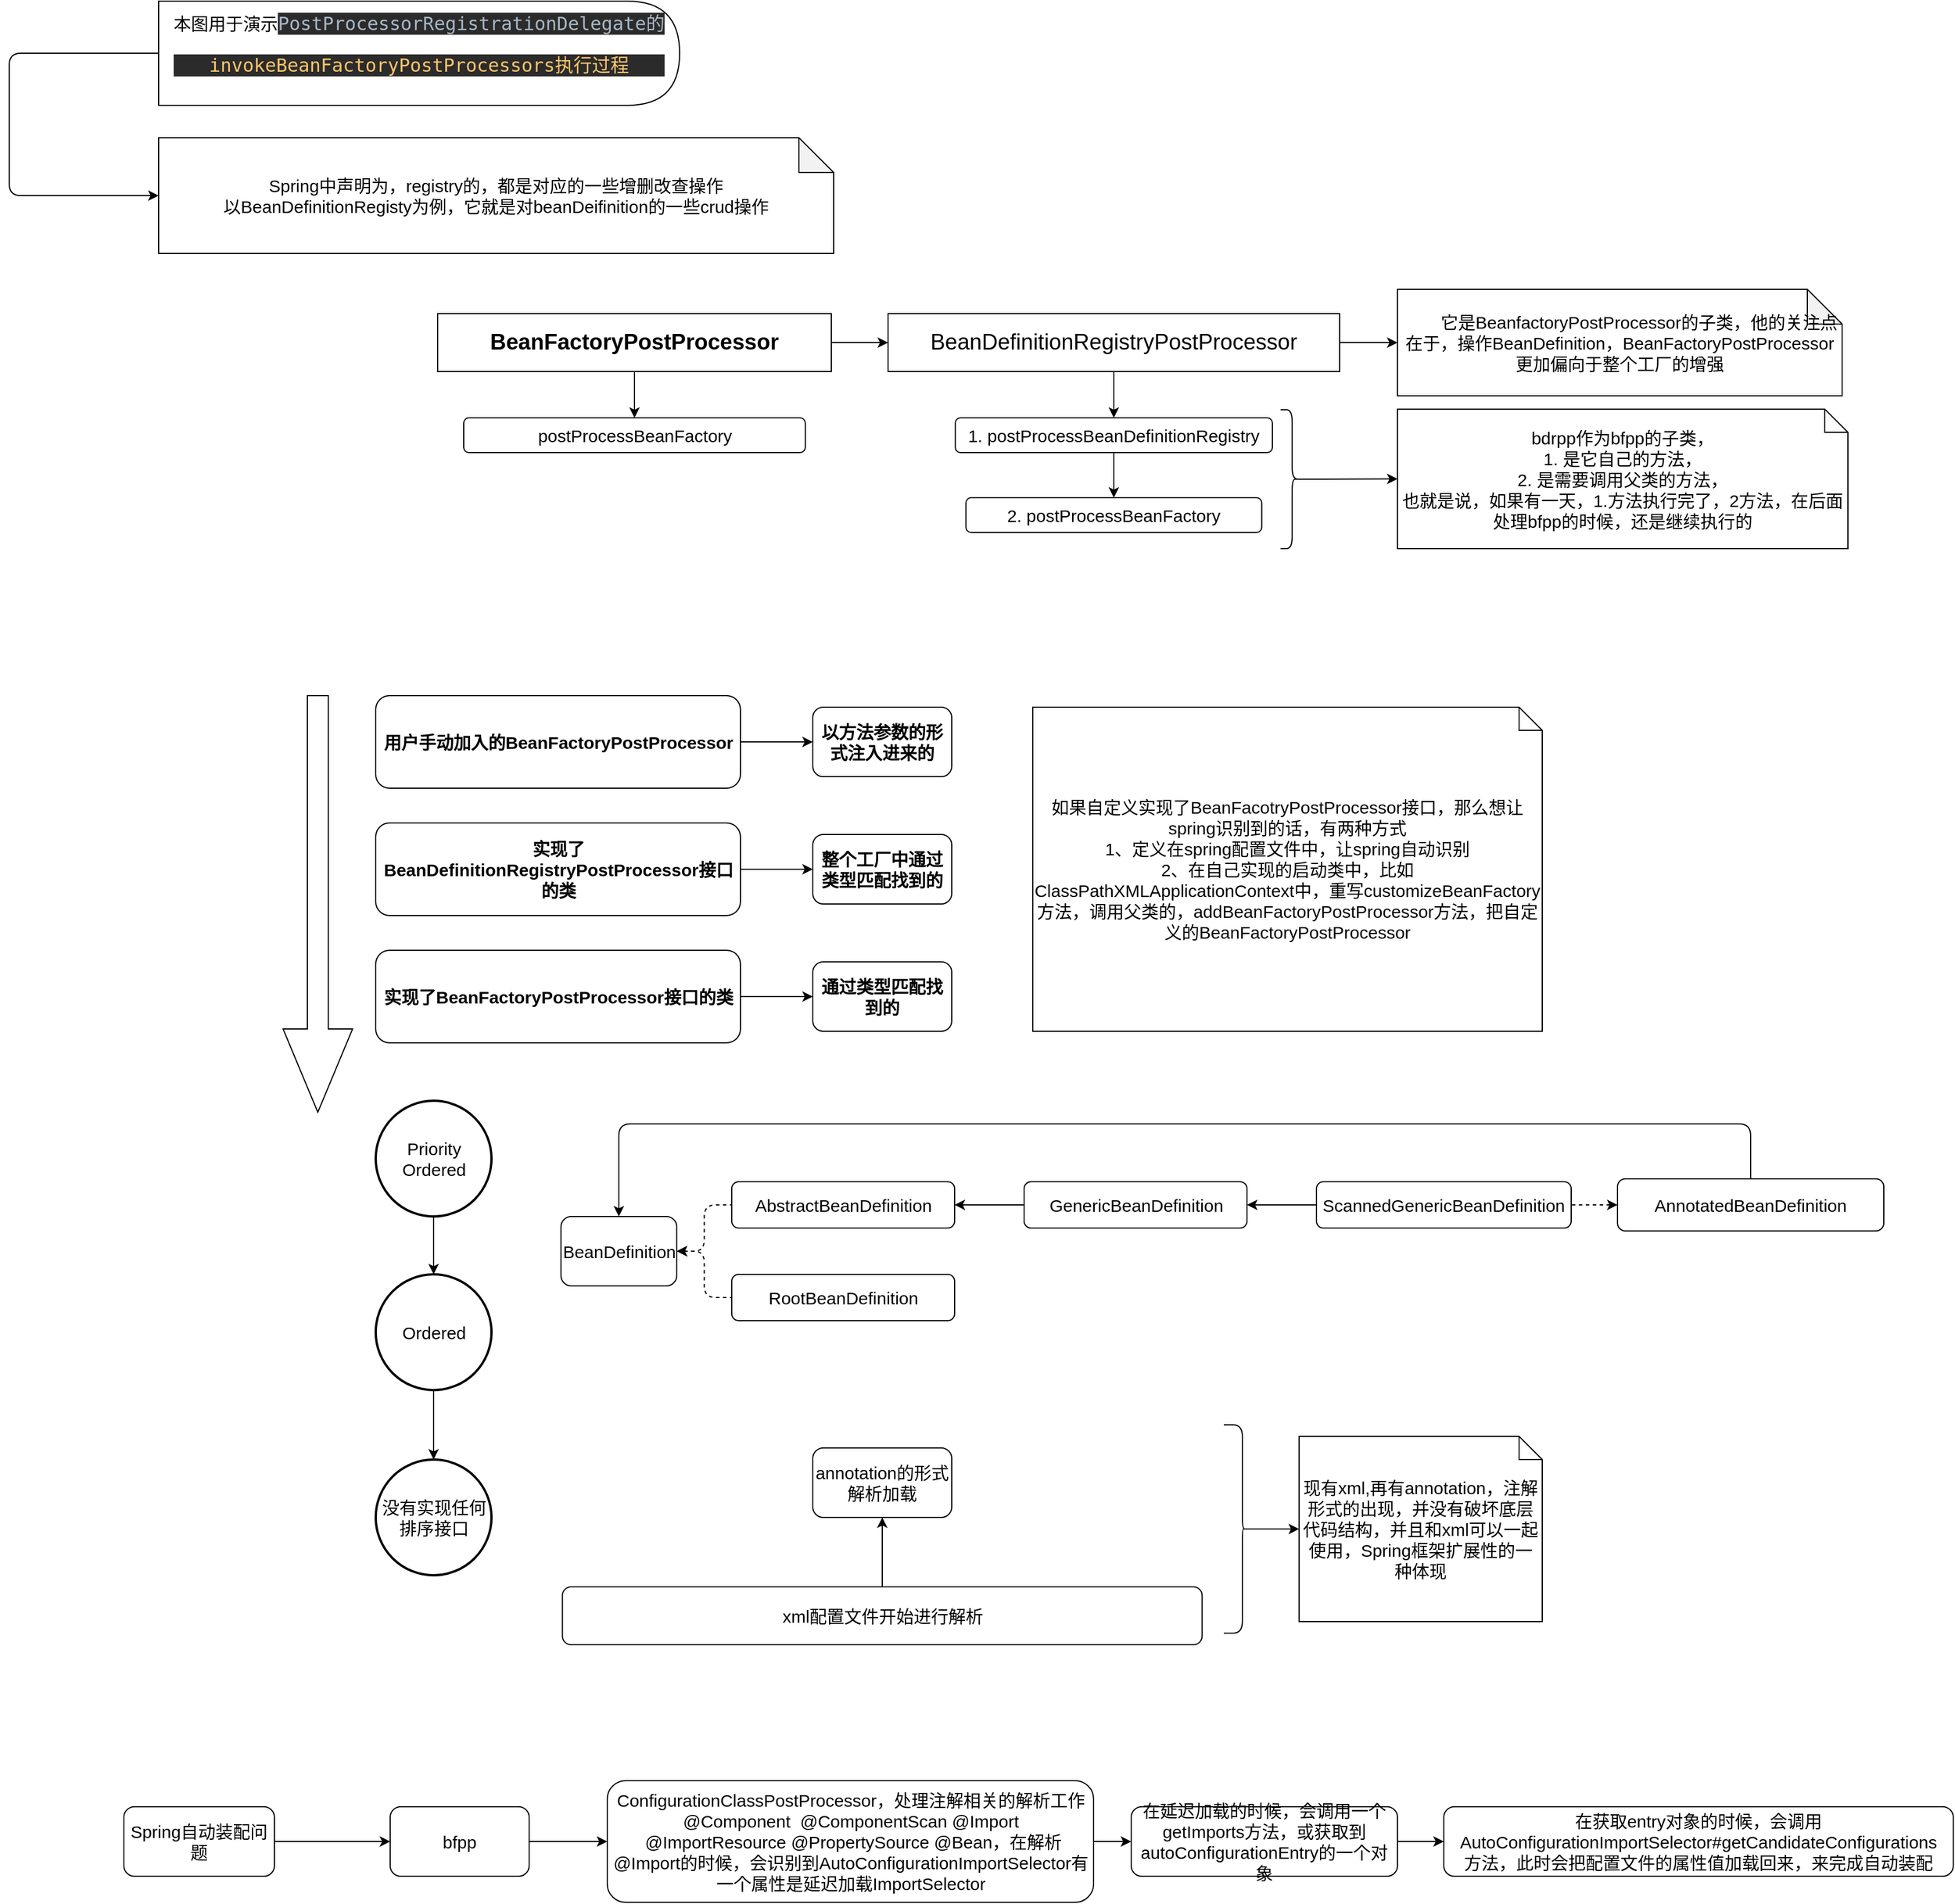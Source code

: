 <mxfile>
    <diagram id="AKpcfMyupfmr6bvoD8BU" name="Page-1">
        <mxGraphModel dx="1285" dy="917" grid="0" gridSize="10" guides="1" tooltips="1" connect="1" arrows="1" fold="1" page="1" pageScale="1" pageWidth="10000000" pageHeight="10000000" math="0" shadow="0">
            <root>
                <mxCell id="0"/>
                <mxCell id="1" parent="0"/>
                <mxCell id="8" style="edgeStyle=none;html=1;exitX=1;exitY=0.5;exitDx=0;exitDy=0;entryX=0;entryY=0.5;entryDx=0;entryDy=0;" parent="1" source="2" target="3" edge="1">
                    <mxGeometry relative="1" as="geometry">
                        <Array as="points"/>
                    </mxGeometry>
                </mxCell>
                <mxCell id="21" style="edgeStyle=none;html=1;exitX=0.5;exitY=1;exitDx=0;exitDy=0;fontSize=15;" parent="1" source="2" target="22" edge="1">
                    <mxGeometry relative="1" as="geometry">
                        <mxPoint x="691" y="400" as="targetPoint"/>
                    </mxGeometry>
                </mxCell>
                <mxCell id="2" value="&lt;b&gt;&lt;font style=&quot;font-size: 19px&quot;&gt;BeanFactoryPostProcessor&lt;/font&gt;&lt;/b&gt;" style="rounded=0;whiteSpace=wrap;html=1;" parent="1" vertex="1">
                    <mxGeometry x="521" y="310" width="340" height="50" as="geometry"/>
                </mxCell>
                <mxCell id="19" style="edgeStyle=none;html=1;exitX=0.5;exitY=1;exitDx=0;exitDy=0;fontSize=15;" parent="1" source="3" target="20" edge="1">
                    <mxGeometry relative="1" as="geometry">
                        <mxPoint x="1105" y="420" as="targetPoint"/>
                    </mxGeometry>
                </mxCell>
                <mxCell id="83" style="edgeStyle=elbowEdgeStyle;html=1;exitX=1;exitY=0.5;exitDx=0;exitDy=0;entryX=0;entryY=0.5;entryDx=0;entryDy=0;entryPerimeter=0;" edge="1" parent="1" source="3" target="78">
                    <mxGeometry relative="1" as="geometry"/>
                </mxCell>
                <mxCell id="3" value="&lt;font style=&quot;font-size: 19px&quot;&gt;BeanDefinitionRegistryPostProcessor&lt;/font&gt;" style="rounded=0;whiteSpace=wrap;html=1;" parent="1" vertex="1">
                    <mxGeometry x="910" y="310" width="390" height="50" as="geometry"/>
                </mxCell>
                <mxCell id="4" value="" style="shape=singleArrow;direction=south;whiteSpace=wrap;html=1;" parent="1" vertex="1">
                    <mxGeometry x="387.5" y="640" width="60" height="360" as="geometry"/>
                </mxCell>
                <mxCell id="11" style="edgeStyle=none;html=1;exitX=1;exitY=0.5;exitDx=0;exitDy=0;" parent="1" source="5" target="6" edge="1">
                    <mxGeometry relative="1" as="geometry"/>
                </mxCell>
                <mxCell id="5" value="用户手动加入的BeanFactoryPostProcessor" style="rounded=1;whiteSpace=wrap;html=1;fontSize=15;fontStyle=1" parent="1" vertex="1">
                    <mxGeometry x="467.5" y="640" width="315" height="80" as="geometry"/>
                </mxCell>
                <mxCell id="6" value="以方法参数的形式注入进来的" style="rounded=1;whiteSpace=wrap;html=1;fontSize=15;fontStyle=1" parent="1" vertex="1">
                    <mxGeometry x="845" y="650" width="120" height="60" as="geometry"/>
                </mxCell>
                <mxCell id="7" value="整个工厂中通过类型匹配找到的" style="rounded=1;whiteSpace=wrap;html=1;fontSize=15;fontStyle=1" parent="1" vertex="1">
                    <mxGeometry x="845" y="760" width="120" height="60" as="geometry"/>
                </mxCell>
                <mxCell id="10" style="edgeStyle=none;html=1;exitX=1;exitY=0.5;exitDx=0;exitDy=0;" parent="1" source="9" target="7" edge="1">
                    <mxGeometry relative="1" as="geometry"/>
                </mxCell>
                <mxCell id="9" value="实现了BeanDefinitionRegistryPostProcessor接口的类" style="rounded=1;whiteSpace=wrap;html=1;fontSize=15;fontStyle=1" parent="1" vertex="1">
                    <mxGeometry x="467.5" y="750" width="315" height="80" as="geometry"/>
                </mxCell>
                <mxCell id="12" value="通过类型匹配找到的" style="rounded=1;whiteSpace=wrap;html=1;fontSize=15;fontStyle=1" parent="1" vertex="1">
                    <mxGeometry x="845" y="870" width="120" height="60" as="geometry"/>
                </mxCell>
                <mxCell id="13" style="edgeStyle=none;html=1;exitX=1;exitY=0.5;exitDx=0;exitDy=0;" parent="1" source="14" target="12" edge="1">
                    <mxGeometry relative="1" as="geometry"/>
                </mxCell>
                <mxCell id="14" value="实现了BeanFactoryPostProcessor接口的类" style="rounded=1;whiteSpace=wrap;html=1;fontSize=15;fontStyle=1" parent="1" vertex="1">
                    <mxGeometry x="467.5" y="860" width="315" height="80" as="geometry"/>
                </mxCell>
                <mxCell id="15" value="如果自定义实现了BeanFacotryPostProcessor接口，那么想让spring识别到的话，有两种方式&lt;br&gt;1、定义在spring配置文件中，让spring自动识别&lt;br&gt;2、在自己实现的启动类中，比如ClassPathXMLApplicationContext中，重写customizeBeanFactory方法，调用父类的，addBeanFactoryPostProcessor方法，把自定义的BeanFactoryPostProcessor" style="shape=note;size=20;whiteSpace=wrap;html=1;fontSize=15;" parent="1" vertex="1">
                    <mxGeometry x="1035" y="650" width="440" height="280" as="geometry"/>
                </mxCell>
                <mxCell id="24" style="edgeStyle=none;html=1;exitX=0.5;exitY=1;exitDx=0;exitDy=0;entryX=0.5;entryY=0;entryDx=0;entryDy=0;fontSize=15;" parent="1" source="20" target="23" edge="1">
                    <mxGeometry relative="1" as="geometry"/>
                </mxCell>
                <mxCell id="20" value="1. postProcessBeanDefinitionRegistry" style="rounded=1;whiteSpace=wrap;html=1;fontSize=15;" parent="1" vertex="1">
                    <mxGeometry x="968.07" y="400" width="273.88" height="30" as="geometry"/>
                </mxCell>
                <mxCell id="22" value="postProcessBeanFactory" style="rounded=1;whiteSpace=wrap;html=1;fontSize=15;" parent="1" vertex="1">
                    <mxGeometry x="543.5" y="400" width="295" height="30" as="geometry"/>
                </mxCell>
                <mxCell id="23" value="2. postProcessBeanFactory" style="rounded=1;whiteSpace=wrap;html=1;fontSize=15;" parent="1" vertex="1">
                    <mxGeometry x="977.26" y="469" width="255.5" height="30" as="geometry"/>
                </mxCell>
                <mxCell id="26" style="edgeStyle=none;html=1;exitX=0.1;exitY=0.5;exitDx=0;exitDy=0;exitPerimeter=0;fontSize=15;entryX=0;entryY=0.5;entryDx=0;entryDy=0;entryPerimeter=0;" parent="1" source="25" edge="1" target="27">
                    <mxGeometry relative="1" as="geometry">
                        <mxPoint x="1370" y="460" as="targetPoint"/>
                    </mxGeometry>
                </mxCell>
                <mxCell id="25" value="" style="shape=curlyBracket;whiteSpace=wrap;html=1;rounded=1;flipH=1;fontSize=15;" parent="1" vertex="1">
                    <mxGeometry x="1249" y="393" width="20" height="120" as="geometry"/>
                </mxCell>
                <mxCell id="27" value="bdrpp作为bfpp的子类，&lt;br&gt;1. 是它自己的方法，&lt;br&gt;2. 是需要调用父类的方法，&lt;br&gt;也就是说，如果有一天，1.方法执行完了，2方法，在后面处理bfpp的时候，还是继续执行的" style="shape=note;size=20;whiteSpace=wrap;html=1;fontSize=15;" parent="1" vertex="1">
                    <mxGeometry x="1350.01" y="392.5" width="389" height="120.5" as="geometry"/>
                </mxCell>
                <mxCell id="82" style="edgeStyle=elbowEdgeStyle;html=1;exitX=0;exitY=0.5;exitDx=0;exitDy=0;entryX=0;entryY=0.5;entryDx=0;entryDy=0;entryPerimeter=0;elbow=vertical;" edge="1" parent="1" source="28" target="80">
                    <mxGeometry relative="1" as="geometry">
                        <Array as="points">
                            <mxPoint x="151" y="154"/>
                        </Array>
                    </mxGeometry>
                </mxCell>
                <mxCell id="28" value="本图用于演示&lt;span style=&quot;background-color: rgb(43 , 43 , 43) ; color: rgb(169 , 183 , 198) ; font-family: &amp;#34;jetbrains mono extrabold&amp;#34; , monospace ; font-size: 12pt&quot;&gt;PostProcessorRegistrationDelegate的&lt;br&gt;&lt;/span&gt;&lt;pre style=&quot;background-color: #2b2b2b ; color: #a9b7c6 ; font-family: &amp;#34;jetbrains mono extrabold&amp;#34; , monospace ; font-size: 12.0pt&quot;&gt;&lt;span style=&quot;color: #ffc66d&quot;&gt;invokeBeanFactoryPostProcessors执行过程&lt;/span&gt;&lt;/pre&gt;" style="shape=delay;whiteSpace=wrap;html=1;fontSize=15;" parent="1" vertex="1">
                    <mxGeometry x="280" y="40" width="450" height="90" as="geometry"/>
                </mxCell>
                <mxCell id="30" style="edgeStyle=none;html=1;exitX=0.5;exitY=1;exitDx=0;exitDy=0;exitPerimeter=0;fontSize=15;" parent="1" source="29" edge="1">
                    <mxGeometry relative="1" as="geometry">
                        <mxPoint x="517.5" y="1140" as="targetPoint"/>
                    </mxGeometry>
                </mxCell>
                <mxCell id="29" value="Priority&lt;br&gt;Ordered" style="strokeWidth=2;html=1;shape=mxgraph.flowchart.start_2;whiteSpace=wrap;fontSize=15;" parent="1" vertex="1">
                    <mxGeometry x="467.5" y="990" width="100" height="100" as="geometry"/>
                </mxCell>
                <mxCell id="35" value="" style="edgeStyle=none;html=1;fontSize=15;" parent="1" source="32" target="34" edge="1">
                    <mxGeometry relative="1" as="geometry"/>
                </mxCell>
                <mxCell id="32" value="&lt;span&gt;Ordered&lt;/span&gt;" style="strokeWidth=2;html=1;shape=mxgraph.flowchart.start_2;whiteSpace=wrap;fontSize=15;" parent="1" vertex="1">
                    <mxGeometry x="467.5" y="1140" width="100" height="100" as="geometry"/>
                </mxCell>
                <mxCell id="34" value="没有实现任何排序接口" style="strokeWidth=2;html=1;shape=mxgraph.flowchart.start_2;whiteSpace=wrap;fontSize=15;" parent="1" vertex="1">
                    <mxGeometry x="467.5" y="1300" width="100" height="100" as="geometry"/>
                </mxCell>
                <mxCell id="46" style="edgeStyle=orthogonalEdgeStyle;html=1;exitX=1;exitY=0.5;exitDx=0;exitDy=0;entryX=0;entryY=0.5;entryDx=0;entryDy=0;fontSize=15;dashed=1;endArrow=none;endFill=0;startArrow=classic;startFill=1;" parent="1" source="39" target="45" edge="1">
                    <mxGeometry relative="1" as="geometry"/>
                </mxCell>
                <mxCell id="55" style="edgeStyle=orthogonalEdgeStyle;html=1;exitX=0.5;exitY=0;exitDx=0;exitDy=0;entryX=0.5;entryY=0;entryDx=0;entryDy=0;fontSize=15;endArrow=none;endFill=0;startArrow=classic;startFill=1;" parent="1" source="39" target="53" edge="1">
                    <mxGeometry relative="1" as="geometry">
                        <Array as="points">
                            <mxPoint x="677.5" y="1010"/>
                            <mxPoint x="1655.5" y="1010"/>
                        </Array>
                    </mxGeometry>
                </mxCell>
                <mxCell id="58" style="edgeStyle=orthogonalEdgeStyle;html=1;exitX=1;exitY=0.5;exitDx=0;exitDy=0;entryX=0;entryY=0.5;entryDx=0;entryDy=0;dashed=1;fontSize=15;endArrow=none;endFill=0;startArrow=classic;startFill=1;" parent="1" source="39" target="57" edge="1">
                    <mxGeometry relative="1" as="geometry"/>
                </mxCell>
                <mxCell id="39" value="BeanDefinition" style="rounded=1;whiteSpace=wrap;html=1;fontSize=15;" parent="1" vertex="1">
                    <mxGeometry x="627.5" y="1090" width="100" height="60" as="geometry"/>
                </mxCell>
                <mxCell id="49" value="" style="edgeStyle=orthogonalEdgeStyle;html=1;fontSize=15;endArrow=none;endFill=0;startArrow=classic;startFill=1;" parent="1" source="42" target="48" edge="1">
                    <mxGeometry relative="1" as="geometry"/>
                </mxCell>
                <mxCell id="42" value="GenericBeanDefinition" style="whiteSpace=wrap;html=1;rounded=1;fontSize=15;" parent="1" vertex="1">
                    <mxGeometry x="1027.5" y="1060" width="192.5" height="40" as="geometry"/>
                </mxCell>
                <mxCell id="45" value="RootBeanDefinition" style="rounded=1;whiteSpace=wrap;html=1;fontSize=15;" parent="1" vertex="1">
                    <mxGeometry x="775" y="1140" width="192.5" height="40" as="geometry"/>
                </mxCell>
                <mxCell id="48" value="ScannedGenericBeanDefinition" style="whiteSpace=wrap;html=1;rounded=1;fontSize=15;" parent="1" vertex="1">
                    <mxGeometry x="1280" y="1060" width="220" height="40" as="geometry"/>
                </mxCell>
                <mxCell id="54" value="" style="edgeStyle=orthogonalEdgeStyle;html=1;fontSize=15;dashed=1;endArrow=none;endFill=0;startArrow=classic;startFill=1;" parent="1" source="53" target="48" edge="1">
                    <mxGeometry relative="1" as="geometry"/>
                </mxCell>
                <mxCell id="53" value="AnnotatedBeanDefinition" style="rounded=1;whiteSpace=wrap;html=1;fontSize=15;" parent="1" vertex="1">
                    <mxGeometry x="1540" y="1057.5" width="230" height="45" as="geometry"/>
                </mxCell>
                <mxCell id="59" style="edgeStyle=orthogonalEdgeStyle;html=1;exitX=1;exitY=0.5;exitDx=0;exitDy=0;fontSize=15;endArrow=none;endFill=0;startArrow=classic;startFill=1;" parent="1" source="57" target="42" edge="1">
                    <mxGeometry relative="1" as="geometry"/>
                </mxCell>
                <mxCell id="57" value="AbstractBeanDefinition" style="whiteSpace=wrap;html=1;rounded=1;fontSize=15;" parent="1" vertex="1">
                    <mxGeometry x="775" y="1060" width="192.5" height="40" as="geometry"/>
                </mxCell>
                <mxCell id="63" style="edgeStyle=orthogonalEdgeStyle;html=1;exitX=0.5;exitY=0;exitDx=0;exitDy=0;fontSize=15;startArrow=none;startFill=0;endArrow=classic;endFill=1;" parent="1" source="60" target="61" edge="1">
                    <mxGeometry relative="1" as="geometry"/>
                </mxCell>
                <mxCell id="60" value="xml配置文件开始进行解析" style="rounded=1;whiteSpace=wrap;html=1;fontSize=15;" parent="1" vertex="1">
                    <mxGeometry x="628.75" y="1410" width="552.5" height="50" as="geometry"/>
                </mxCell>
                <mxCell id="61" value="annotation的形式解析加载" style="whiteSpace=wrap;html=1;rounded=1;fontSize=15;" parent="1" vertex="1">
                    <mxGeometry x="845" y="1290" width="120" height="60" as="geometry"/>
                </mxCell>
                <mxCell id="66" style="edgeStyle=orthogonalEdgeStyle;html=1;exitX=0.1;exitY=0.5;exitDx=0;exitDy=0;exitPerimeter=0;fontSize=15;startArrow=none;startFill=0;endArrow=classic;endFill=1;" parent="1" source="65" target="67" edge="1">
                    <mxGeometry relative="1" as="geometry">
                        <mxPoint x="1267.5" y="1360" as="targetPoint"/>
                    </mxGeometry>
                </mxCell>
                <mxCell id="65" value="" style="shape=curlyBracket;whiteSpace=wrap;html=1;rounded=1;flipH=1;fontSize=15;size=0.2;" parent="1" vertex="1">
                    <mxGeometry x="1200" y="1270" width="20" height="180" as="geometry"/>
                </mxCell>
                <mxCell id="67" value="现有xml,再有annotation，注解形式的出现，并没有破坏底层代码结构，并且和xml可以一起使用，Spring框架扩展性的一种体现" style="shape=note;size=20;whiteSpace=wrap;html=1;fontSize=15;" parent="1" vertex="1">
                    <mxGeometry x="1265" y="1280" width="210" height="160" as="geometry"/>
                </mxCell>
                <mxCell id="70" value="" style="edgeStyle=orthogonalEdgeStyle;html=1;fontSize=15;startArrow=none;startFill=0;endArrow=classic;endFill=1;" parent="1" source="68" target="69" edge="1">
                    <mxGeometry relative="1" as="geometry"/>
                </mxCell>
                <mxCell id="68" value="bfpp" style="rounded=1;whiteSpace=wrap;html=1;fontSize=15;" parent="1" vertex="1">
                    <mxGeometry x="480" y="1600" width="120" height="60" as="geometry"/>
                </mxCell>
                <mxCell id="72" value="" style="edgeStyle=orthogonalEdgeStyle;html=1;fontSize=15;startArrow=none;startFill=0;endArrow=classic;endFill=1;" parent="1" source="69" target="71" edge="1">
                    <mxGeometry relative="1" as="geometry"/>
                </mxCell>
                <mxCell id="69" value="ConfigurationClassPostProcessor，处理注解相关的解析工作&lt;br&gt;@Component&amp;nbsp; @ComponentScan @Import&lt;br&gt;&amp;nbsp;@ImportResource @PropertySource @Bean，在解析@Import的时候，会识别到AutoConfigurationImportSelector有一个属性是延迟加载ImportSelector" style="rounded=1;whiteSpace=wrap;html=1;fontSize=15;" parent="1" vertex="1">
                    <mxGeometry x="667.5" y="1577.5" width="420" height="105" as="geometry"/>
                </mxCell>
                <mxCell id="75" value="" style="edgeStyle=orthogonalEdgeStyle;html=1;fontSize=15;startArrow=none;startFill=0;endArrow=classic;endFill=1;" parent="1" source="71" target="74" edge="1">
                    <mxGeometry relative="1" as="geometry"/>
                </mxCell>
                <mxCell id="71" value="在延迟加载的时候，会调用一个getImports方法，或获取到autoConfigurationEntry的一个对象" style="rounded=1;whiteSpace=wrap;html=1;fontSize=15;" parent="1" vertex="1">
                    <mxGeometry x="1120.01" y="1600" width="230" height="60" as="geometry"/>
                </mxCell>
                <mxCell id="74" value="在获取entry对象的时候，会调用AutoConfigurationImportSelector#getCandidateConfigurations&lt;br&gt;方法，此时会把配置文件的属性值加载回来，来完成自动装配" style="rounded=1;whiteSpace=wrap;html=1;fontSize=15;" parent="1" vertex="1">
                    <mxGeometry x="1390" y="1600" width="440" height="60" as="geometry"/>
                </mxCell>
                <mxCell id="77" value="" style="edgeStyle=orthogonalEdgeStyle;html=1;fontSize=15;startArrow=none;startFill=0;endArrow=classic;endFill=1;" parent="1" source="76" target="68" edge="1">
                    <mxGeometry relative="1" as="geometry"/>
                </mxCell>
                <mxCell id="76" value="Spring自动装配问题" style="rounded=1;whiteSpace=wrap;html=1;fontSize=15;" parent="1" vertex="1">
                    <mxGeometry x="250" y="1600" width="130" height="60" as="geometry"/>
                </mxCell>
                <mxCell id="78" value="&lt;span style=&quot;font-size: 15px&quot;&gt;&lt;span style=&quot;white-space: pre&quot;&gt;&#9;&lt;/span&gt;它是BeanfactoryPostProcessor的子类，他的关注点在于，操作BeanDefinition，BeanFactoryPostProcessor更加偏向于整个工厂的增强&lt;/span&gt;" style="shape=note;whiteSpace=wrap;html=1;backgroundOutline=1;darkOpacity=0.05;" vertex="1" parent="1">
                    <mxGeometry x="1350.01" y="289" width="383.99" height="92" as="geometry"/>
                </mxCell>
                <mxCell id="80" value="&lt;span style=&quot;font-size: 15px&quot;&gt;Spring中声明为，registry的，都是对应的一些增删改查操作&lt;/span&gt;&lt;br style=&quot;font-size: 15px&quot;&gt;&lt;span style=&quot;font-size: 15px&quot;&gt;以BeanDefinitionRegisty为例，它就是对beanDeifinition的一些crud操作&lt;/span&gt;" style="shape=note;whiteSpace=wrap;html=1;backgroundOutline=1;darkOpacity=0.05;" vertex="1" parent="1">
                    <mxGeometry x="280" y="158" width="583" height="100" as="geometry"/>
                </mxCell>
            </root>
        </mxGraphModel>
    </diagram>
</mxfile>